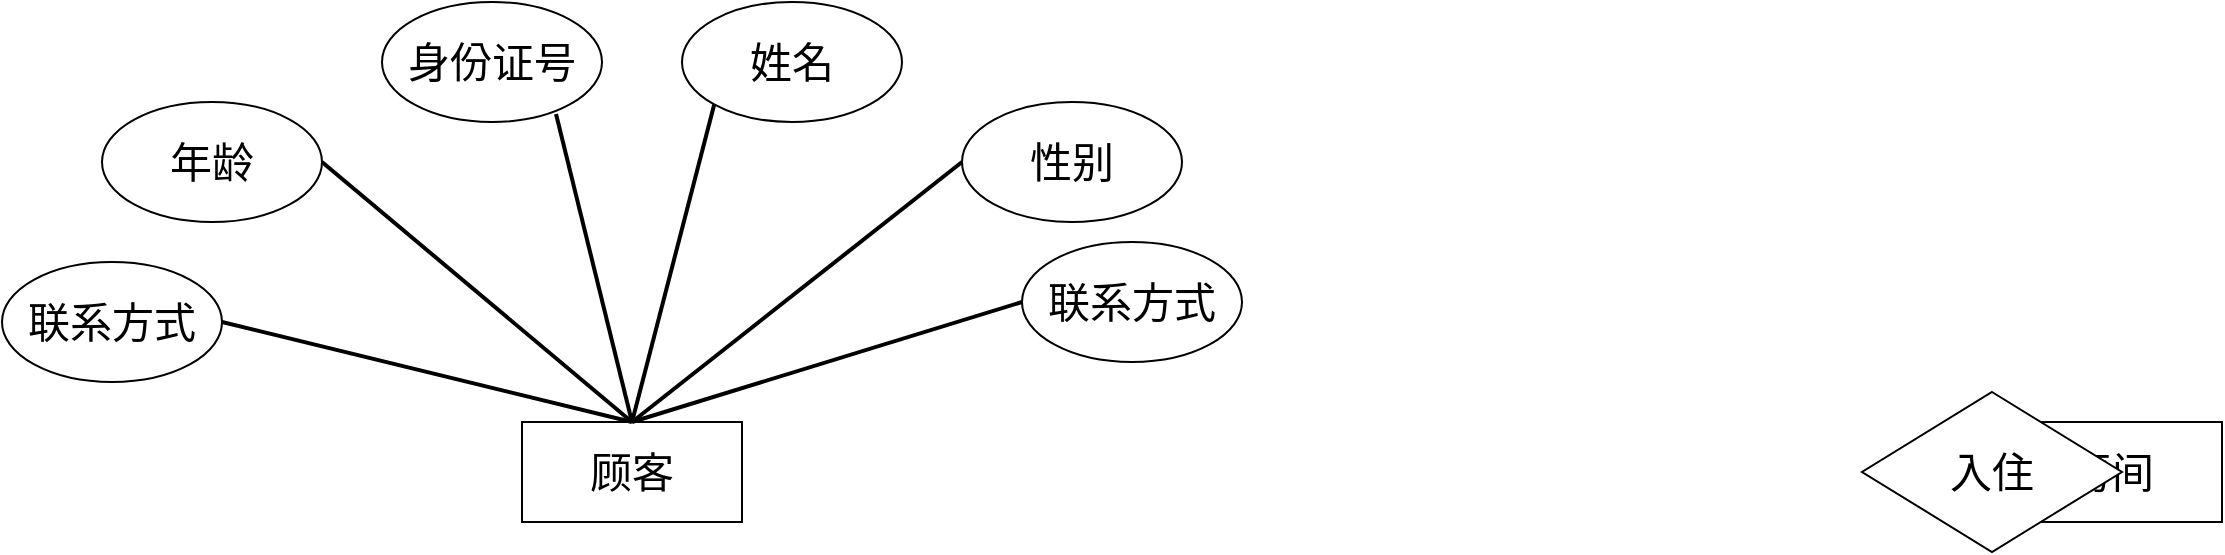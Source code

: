 <mxfile version="22.1.5" type="github">
  <diagram id="R2lEEEUBdFMjLlhIrx00" name="Page-1">
    <mxGraphModel dx="1804" dy="610" grid="1" gridSize="10" guides="1" tooltips="1" connect="1" arrows="1" fold="1" page="1" pageScale="1" pageWidth="850" pageHeight="1100" math="0" shadow="0" extFonts="Permanent Marker^https://fonts.googleapis.com/css?family=Permanent+Marker">
      <root>
        <mxCell id="0" />
        <mxCell id="1" parent="0" />
        <mxCell id="kGty0lGPng4yZn2d_2WX-1" value="&lt;font style=&quot;font-size: 21px;&quot;&gt;顾客&lt;/font&gt;" style="rounded=0;whiteSpace=wrap;html=1;" vertex="1" parent="1">
          <mxGeometry x="140" y="230" width="110" height="50" as="geometry" />
        </mxCell>
        <mxCell id="kGty0lGPng4yZn2d_2WX-3" value="&lt;font style=&quot;font-size: 21px;&quot;&gt;身份证号&lt;/font&gt;" style="ellipse;whiteSpace=wrap;html=1;" vertex="1" parent="1">
          <mxGeometry x="70" y="20" width="110" height="60" as="geometry" />
        </mxCell>
        <mxCell id="kGty0lGPng4yZn2d_2WX-4" value="" style="endArrow=none;html=1;rounded=0;exitX=0.5;exitY=0;exitDx=0;exitDy=0;entryX=0.791;entryY=0.933;entryDx=0;entryDy=0;entryPerimeter=0;strokeWidth=2;" edge="1" parent="1" source="kGty0lGPng4yZn2d_2WX-1" target="kGty0lGPng4yZn2d_2WX-3">
          <mxGeometry width="50" height="50" relative="1" as="geometry">
            <mxPoint x="230" y="200" as="sourcePoint" />
            <mxPoint x="280" y="150" as="targetPoint" />
          </mxGeometry>
        </mxCell>
        <mxCell id="kGty0lGPng4yZn2d_2WX-5" value="&lt;span style=&quot;font-size: 21px;&quot;&gt;房间&lt;/span&gt;" style="rounded=0;whiteSpace=wrap;html=1;" vertex="1" parent="1">
          <mxGeometry x="880" y="230" width="110" height="50" as="geometry" />
        </mxCell>
        <mxCell id="kGty0lGPng4yZn2d_2WX-6" value="&lt;font style=&quot;font-size: 21px;&quot;&gt;姓名&lt;/font&gt;" style="ellipse;whiteSpace=wrap;html=1;" vertex="1" parent="1">
          <mxGeometry x="220" y="20" width="110" height="60" as="geometry" />
        </mxCell>
        <mxCell id="kGty0lGPng4yZn2d_2WX-7" value="&lt;font style=&quot;font-size: 21px;&quot;&gt;性别&lt;/font&gt;" style="ellipse;whiteSpace=wrap;html=1;" vertex="1" parent="1">
          <mxGeometry x="360" y="70" width="110" height="60" as="geometry" />
        </mxCell>
        <mxCell id="kGty0lGPng4yZn2d_2WX-8" value="&lt;font style=&quot;font-size: 21px;&quot;&gt;年龄&lt;/font&gt;" style="ellipse;whiteSpace=wrap;html=1;" vertex="1" parent="1">
          <mxGeometry x="-70" y="70" width="110" height="60" as="geometry" />
        </mxCell>
        <mxCell id="kGty0lGPng4yZn2d_2WX-9" value="" style="endArrow=none;html=1;rounded=0;entryX=0;entryY=1;entryDx=0;entryDy=0;strokeWidth=2;exitX=0.5;exitY=0;exitDx=0;exitDy=0;" edge="1" parent="1" source="kGty0lGPng4yZn2d_2WX-1" target="kGty0lGPng4yZn2d_2WX-6">
          <mxGeometry width="50" height="50" relative="1" as="geometry">
            <mxPoint x="220" y="220" as="sourcePoint" />
            <mxPoint x="300" y="200" as="targetPoint" />
          </mxGeometry>
        </mxCell>
        <mxCell id="kGty0lGPng4yZn2d_2WX-10" value="" style="endArrow=none;html=1;rounded=0;entryX=0.5;entryY=0;entryDx=0;entryDy=0;strokeWidth=2;exitX=0;exitY=0.5;exitDx=0;exitDy=0;" edge="1" parent="1" source="kGty0lGPng4yZn2d_2WX-7" target="kGty0lGPng4yZn2d_2WX-1">
          <mxGeometry width="50" height="50" relative="1" as="geometry">
            <mxPoint x="310" y="289" as="sourcePoint" />
            <mxPoint x="339" y="240" as="targetPoint" />
          </mxGeometry>
        </mxCell>
        <mxCell id="kGty0lGPng4yZn2d_2WX-11" value="" style="endArrow=none;html=1;rounded=0;exitX=0.5;exitY=0;exitDx=0;exitDy=0;entryX=1;entryY=0.5;entryDx=0;entryDy=0;strokeWidth=2;" edge="1" parent="1" source="kGty0lGPng4yZn2d_2WX-1" target="kGty0lGPng4yZn2d_2WX-8">
          <mxGeometry width="50" height="50" relative="1" as="geometry">
            <mxPoint x="111" y="294" as="sourcePoint" />
            <mxPoint x="80" y="250" as="targetPoint" />
          </mxGeometry>
        </mxCell>
        <mxCell id="kGty0lGPng4yZn2d_2WX-12" value="&lt;font style=&quot;font-size: 21px;&quot;&gt;入住&lt;/font&gt;" style="rhombus;whiteSpace=wrap;html=1;" vertex="1" parent="1">
          <mxGeometry x="810" y="215" width="130" height="80" as="geometry" />
        </mxCell>
        <mxCell id="kGty0lGPng4yZn2d_2WX-13" value="&lt;span style=&quot;font-size: 21px;&quot;&gt;联系方式&lt;/span&gt;" style="ellipse;whiteSpace=wrap;html=1;" vertex="1" parent="1">
          <mxGeometry x="-120" y="150" width="110" height="60" as="geometry" />
        </mxCell>
        <mxCell id="kGty0lGPng4yZn2d_2WX-14" value="" style="endArrow=none;html=1;rounded=0;exitX=0.5;exitY=0;exitDx=0;exitDy=0;entryX=1;entryY=0.5;entryDx=0;entryDy=0;strokeWidth=2;" edge="1" parent="1" source="kGty0lGPng4yZn2d_2WX-1" target="kGty0lGPng4yZn2d_2WX-13">
          <mxGeometry width="50" height="50" relative="1" as="geometry">
            <mxPoint x="225" y="400" as="sourcePoint" />
            <mxPoint x="70" y="270" as="targetPoint" />
          </mxGeometry>
        </mxCell>
        <mxCell id="kGty0lGPng4yZn2d_2WX-15" value="&lt;span style=&quot;font-size: 21px;&quot;&gt;联系方式&lt;/span&gt;" style="ellipse;whiteSpace=wrap;html=1;" vertex="1" parent="1">
          <mxGeometry x="390" y="140" width="110" height="60" as="geometry" />
        </mxCell>
        <mxCell id="kGty0lGPng4yZn2d_2WX-16" value="" style="endArrow=none;html=1;rounded=0;entryX=0.5;entryY=0;entryDx=0;entryDy=0;strokeWidth=2;exitX=0;exitY=0.5;exitDx=0;exitDy=0;" edge="1" parent="1" source="kGty0lGPng4yZn2d_2WX-15" target="kGty0lGPng4yZn2d_2WX-1">
          <mxGeometry width="50" height="50" relative="1" as="geometry">
            <mxPoint x="555" y="210" as="sourcePoint" />
            <mxPoint x="390" y="340" as="targetPoint" />
          </mxGeometry>
        </mxCell>
      </root>
    </mxGraphModel>
  </diagram>
</mxfile>
